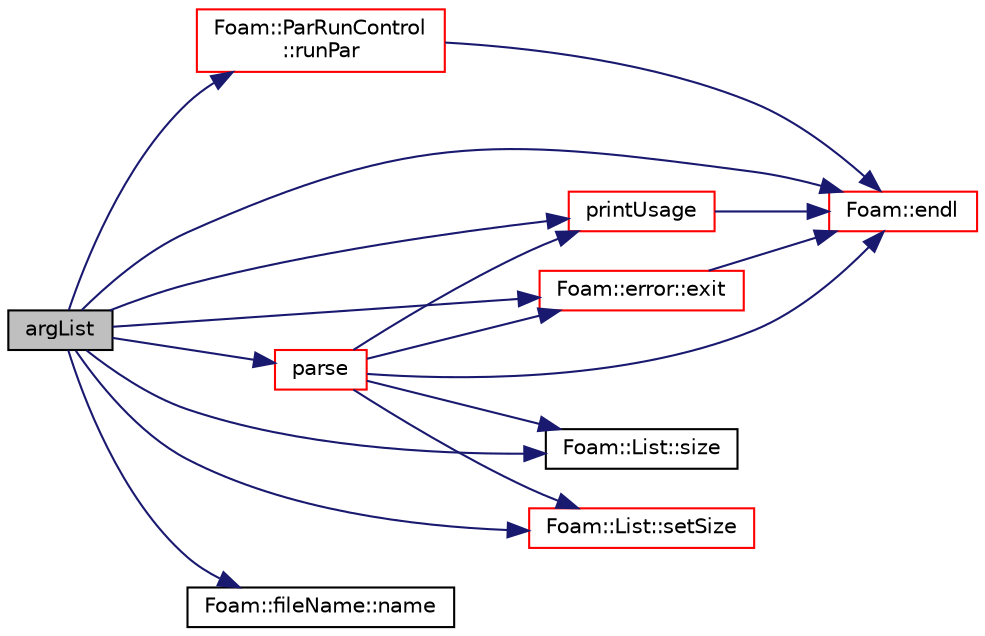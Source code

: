digraph "argList"
{
  bgcolor="transparent";
  edge [fontname="Helvetica",fontsize="10",labelfontname="Helvetica",labelfontsize="10"];
  node [fontname="Helvetica",fontsize="10",shape=record];
  rankdir="LR";
  Node1 [label="argList",height=0.2,width=0.4,color="black", fillcolor="grey75", style="filled", fontcolor="black"];
  Node1 -> Node2 [color="midnightblue",fontsize="10",style="solid",fontname="Helvetica"];
  Node2 [label="Foam::endl",height=0.2,width=0.4,color="red",URL="$a10758.html#a2db8fe02a0d3909e9351bb4275b23ce4",tooltip="Add newline and flush stream. "];
  Node1 -> Node3 [color="midnightblue",fontsize="10",style="solid",fontname="Helvetica"];
  Node3 [label="Foam::error::exit",height=0.2,width=0.4,color="red",URL="$a00675.html#a8e05d3ad7f8730ff9a8bab5360fd7854",tooltip="Exit : can be called for any error to exit program. "];
  Node3 -> Node2 [color="midnightblue",fontsize="10",style="solid",fontname="Helvetica"];
  Node1 -> Node4 [color="midnightblue",fontsize="10",style="solid",fontname="Helvetica"];
  Node4 [label="Foam::fileName::name",height=0.2,width=0.4,color="black",URL="$a00781.html#a998485fa6e866c6158d991d4cfd4e384",tooltip="Return file name (part beyond last /) "];
  Node1 -> Node5 [color="midnightblue",fontsize="10",style="solid",fontname="Helvetica"];
  Node5 [label="parse",height=0.2,width=0.4,color="red",URL="$a00068.html#a00aad68f835a5c0bcb8920505bb0bd10",tooltip="Parse. "];
  Node5 -> Node6 [color="midnightblue",fontsize="10",style="solid",fontname="Helvetica"];
  Node6 [label="printUsage",height=0.2,width=0.4,color="red",URL="$a00068.html#a88703c26df9580a4bdc77c0988cda3b0",tooltip="Print usage. "];
  Node6 -> Node2 [color="midnightblue",fontsize="10",style="solid",fontname="Helvetica"];
  Node5 -> Node3 [color="midnightblue",fontsize="10",style="solid",fontname="Helvetica"];
  Node5 -> Node2 [color="midnightblue",fontsize="10",style="solid",fontname="Helvetica"];
  Node5 -> Node7 [color="midnightblue",fontsize="10",style="solid",fontname="Helvetica"];
  Node7 [label="Foam::List::size",height=0.2,width=0.4,color="black",URL="$a01366.html#a8a5f6fa29bd4b500caf186f60245b384",tooltip="Override size to be inconsistent with allocated storage. "];
  Node5 -> Node8 [color="midnightblue",fontsize="10",style="solid",fontname="Helvetica"];
  Node8 [label="Foam::List::setSize",height=0.2,width=0.4,color="red",URL="$a01366.html#aedb985ffeaf1bdbfeccc2a8730405703",tooltip="Reset size of List. "];
  Node1 -> Node6 [color="midnightblue",fontsize="10",style="solid",fontname="Helvetica"];
  Node1 -> Node9 [color="midnightblue",fontsize="10",style="solid",fontname="Helvetica"];
  Node9 [label="Foam::ParRunControl\l::runPar",height=0.2,width=0.4,color="red",URL="$a01775.html#a725ed7fe19411eb63ad9aaffe72b4c51"];
  Node9 -> Node2 [color="midnightblue",fontsize="10",style="solid",fontname="Helvetica"];
  Node1 -> Node8 [color="midnightblue",fontsize="10",style="solid",fontname="Helvetica"];
  Node1 -> Node7 [color="midnightblue",fontsize="10",style="solid",fontname="Helvetica"];
}
